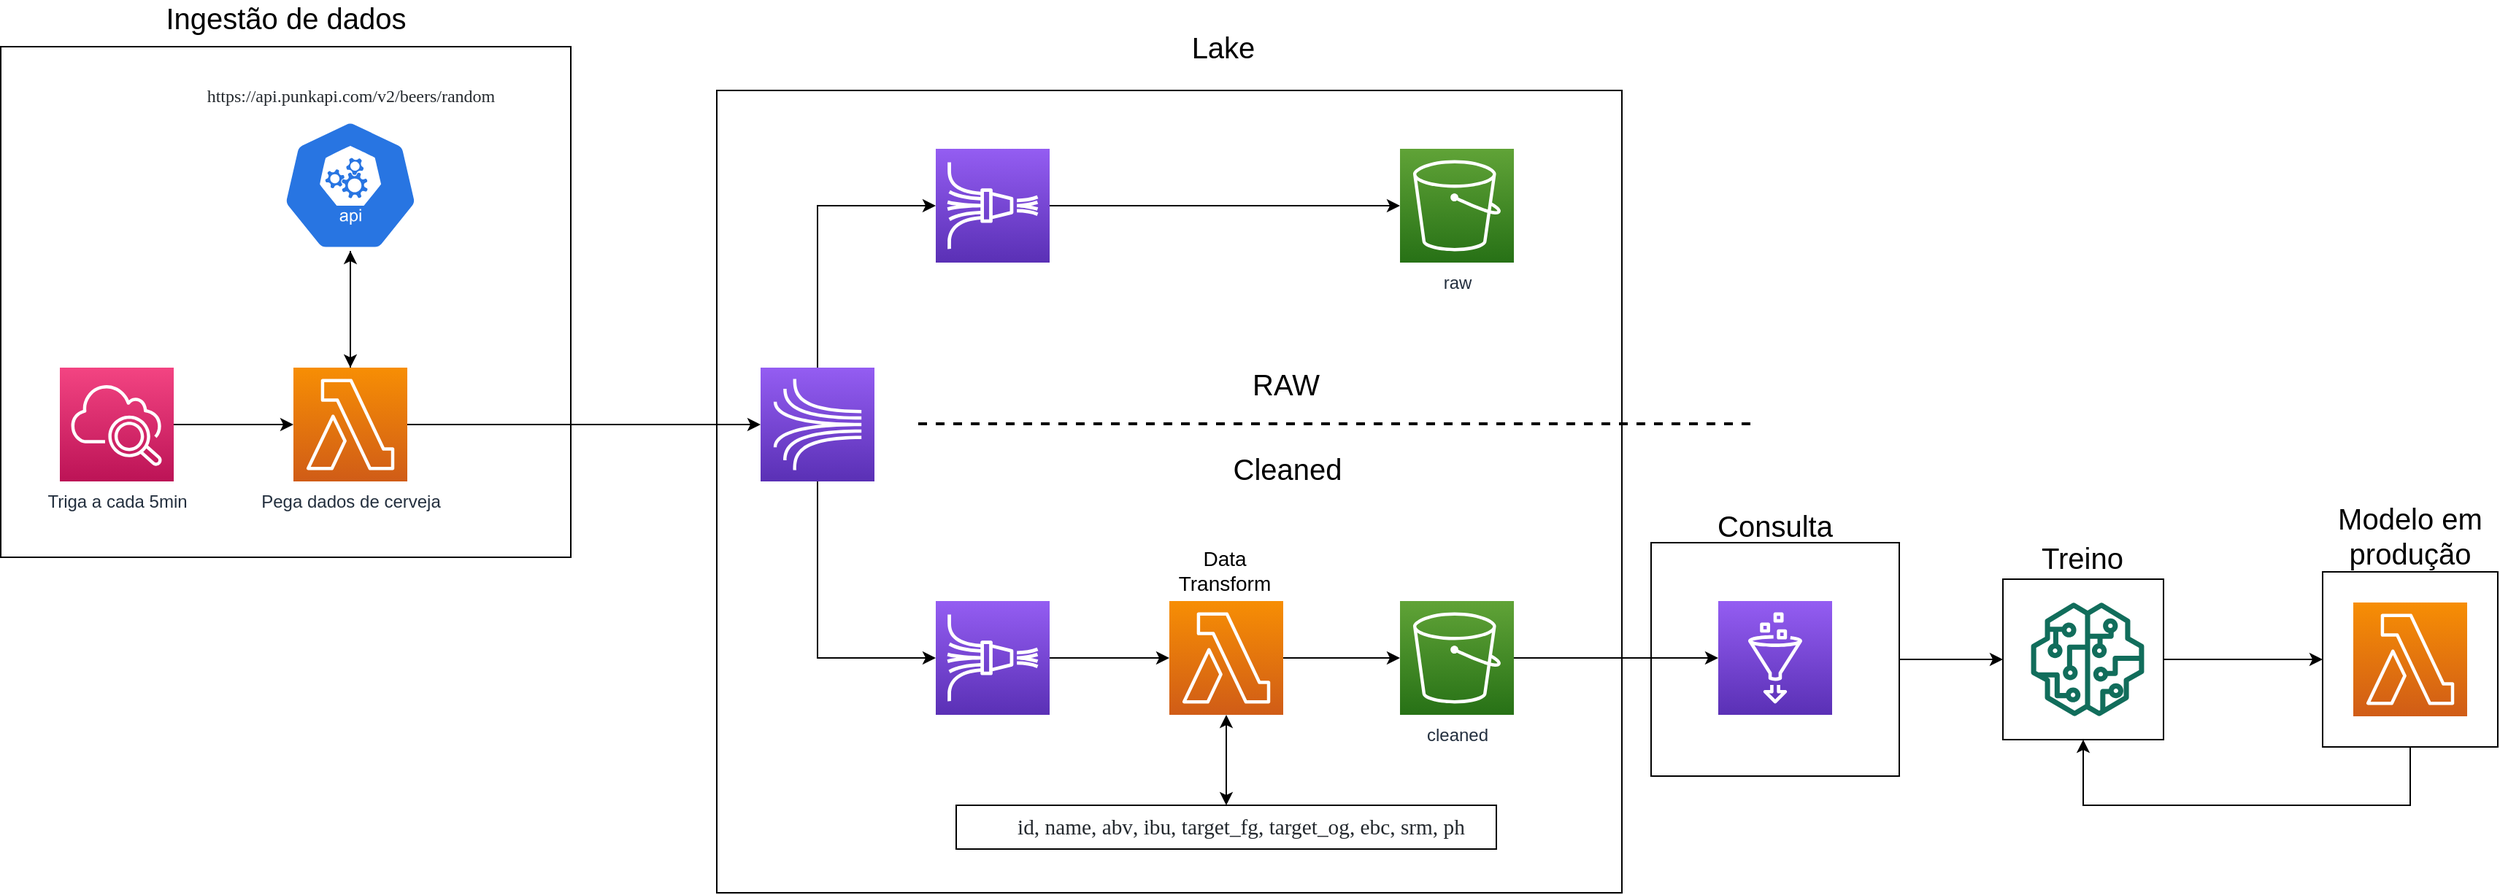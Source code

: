 <mxfile version="14.8.0" type="device"><diagram id="eSf-HQ8jPRoq7b1k3KJ9" name="Page-1"><mxGraphModel dx="2036" dy="741" grid="1" gridSize="10" guides="1" tooltips="1" connect="1" arrows="1" fold="1" page="1" pageScale="1" pageWidth="850" pageHeight="1100" math="0" shadow="0"><root><mxCell id="0"/><mxCell id="1" parent="0"/><mxCell id="8jMp1SoG8goXbfowWuez-8" style="edgeStyle=orthogonalEdgeStyle;rounded=0;orthogonalLoop=1;jettySize=auto;html=1;entryX=0;entryY=0.5;entryDx=0;entryDy=0;" edge="1" parent="1" source="LgoJjROS7iuHv-i-QRZm-46" target="8jMp1SoG8goXbfowWuez-3"><mxGeometry relative="1" as="geometry"/></mxCell><mxCell id="LgoJjROS7iuHv-i-QRZm-46" value="" style="rounded=0;whiteSpace=wrap;html=1;fontFamily=Tahoma;fontSize=12;strokeColor=#000000;fillColor=none;align=right;" parent="1" vertex="1"><mxGeometry x="970" y="440" width="170" height="160" as="geometry"/></mxCell><mxCell id="LgoJjROS7iuHv-i-QRZm-41" value="" style="rounded=0;whiteSpace=wrap;html=1;fontFamily=Tahoma;fontSize=12;strokeColor=#000000;fillColor=none;align=right;" parent="1" vertex="1"><mxGeometry x="330" y="130" width="620" height="550" as="geometry"/></mxCell><mxCell id="LgoJjROS7iuHv-i-QRZm-10" style="edgeStyle=orthogonalEdgeStyle;rounded=0;orthogonalLoop=1;jettySize=auto;html=1;entryX=0;entryY=0.5;entryDx=0;entryDy=0;entryPerimeter=0;" parent="1" source="LgoJjROS7iuHv-i-QRZm-1" target="LgoJjROS7iuHv-i-QRZm-2" edge="1"><mxGeometry relative="1" as="geometry"/></mxCell><mxCell id="LgoJjROS7iuHv-i-QRZm-1" value="Triga a cada 5min" style="points=[[0,0,0],[0.25,0,0],[0.5,0,0],[0.75,0,0],[1,0,0],[0,1,0],[0.25,1,0],[0.5,1,0],[0.75,1,0],[1,1,0],[0,0.25,0],[0,0.5,0],[0,0.75,0],[1,0.25,0],[1,0.5,0],[1,0.75,0]];points=[[0,0,0],[0.25,0,0],[0.5,0,0],[0.75,0,0],[1,0,0],[0,1,0],[0.25,1,0],[0.5,1,0],[0.75,1,0],[1,1,0],[0,0.25,0],[0,0.5,0],[0,0.75,0],[1,0.25,0],[1,0.5,0],[1,0.75,0]];outlineConnect=0;fontColor=#232F3E;gradientColor=#F34482;gradientDirection=north;fillColor=#BC1356;strokeColor=#ffffff;dashed=0;verticalLabelPosition=bottom;verticalAlign=top;align=center;html=1;fontSize=12;fontStyle=0;aspect=fixed;shape=mxgraph.aws4.resourceIcon;resIcon=mxgraph.aws4.cloudwatch_2;" parent="1" vertex="1"><mxGeometry x="-120" y="320" width="78" height="78" as="geometry"/></mxCell><mxCell id="LgoJjROS7iuHv-i-QRZm-11" style="edgeStyle=orthogonalEdgeStyle;rounded=0;orthogonalLoop=1;jettySize=auto;html=1;entryX=0;entryY=0.5;entryDx=0;entryDy=0;entryPerimeter=0;" parent="1" source="LgoJjROS7iuHv-i-QRZm-2" target="LgoJjROS7iuHv-i-QRZm-3" edge="1"><mxGeometry relative="1" as="geometry"/></mxCell><mxCell id="LgoJjROS7iuHv-i-QRZm-32" style="edgeStyle=orthogonalEdgeStyle;rounded=0;orthogonalLoop=1;jettySize=auto;html=1;entryX=0.5;entryY=1;entryDx=0;entryDy=0;entryPerimeter=0;fontSize=14;endArrow=none;endFill=0;" parent="1" source="LgoJjROS7iuHv-i-QRZm-2" target="LgoJjROS7iuHv-i-QRZm-31" edge="1"><mxGeometry relative="1" as="geometry"/></mxCell><mxCell id="LgoJjROS7iuHv-i-QRZm-2" value="Pega dados de cerveja" style="points=[[0,0,0],[0.25,0,0],[0.5,0,0],[0.75,0,0],[1,0,0],[0,1,0],[0.25,1,0],[0.5,1,0],[0.75,1,0],[1,1,0],[0,0.25,0],[0,0.5,0],[0,0.75,0],[1,0.25,0],[1,0.5,0],[1,0.75,0]];outlineConnect=0;fontColor=#232F3E;gradientColor=#F78E04;gradientDirection=north;fillColor=#D05C17;strokeColor=#ffffff;dashed=0;verticalLabelPosition=bottom;verticalAlign=top;align=center;html=1;fontSize=12;fontStyle=0;aspect=fixed;shape=mxgraph.aws4.resourceIcon;resIcon=mxgraph.aws4.lambda;" parent="1" vertex="1"><mxGeometry x="40" y="320" width="78" height="78" as="geometry"/></mxCell><mxCell id="LgoJjROS7iuHv-i-QRZm-12" style="edgeStyle=orthogonalEdgeStyle;rounded=0;orthogonalLoop=1;jettySize=auto;html=1;entryX=0;entryY=0.5;entryDx=0;entryDy=0;entryPerimeter=0;" parent="1" source="LgoJjROS7iuHv-i-QRZm-3" target="LgoJjROS7iuHv-i-QRZm-4" edge="1"><mxGeometry relative="1" as="geometry"><Array as="points"><mxPoint x="399" y="209"/></Array></mxGeometry></mxCell><mxCell id="LgoJjROS7iuHv-i-QRZm-13" style="edgeStyle=orthogonalEdgeStyle;rounded=0;orthogonalLoop=1;jettySize=auto;html=1;entryX=0;entryY=0.5;entryDx=0;entryDy=0;entryPerimeter=0;" parent="1" source="LgoJjROS7iuHv-i-QRZm-3" target="LgoJjROS7iuHv-i-QRZm-5" edge="1"><mxGeometry relative="1" as="geometry"><Array as="points"><mxPoint x="399" y="519"/></Array></mxGeometry></mxCell><mxCell id="LgoJjROS7iuHv-i-QRZm-3" value="" style="points=[[0,0,0],[0.25,0,0],[0.5,0,0],[0.75,0,0],[1,0,0],[0,1,0],[0.25,1,0],[0.5,1,0],[0.75,1,0],[1,1,0],[0,0.25,0],[0,0.5,0],[0,0.75,0],[1,0.25,0],[1,0.5,0],[1,0.75,0]];outlineConnect=0;fontColor=#232F3E;gradientColor=#945DF2;gradientDirection=north;fillColor=#5A30B5;strokeColor=#ffffff;dashed=0;verticalLabelPosition=bottom;verticalAlign=top;align=center;html=1;fontSize=12;fontStyle=0;aspect=fixed;shape=mxgraph.aws4.resourceIcon;resIcon=mxgraph.aws4.kinesis;" parent="1" vertex="1"><mxGeometry x="360" y="320" width="78" height="78" as="geometry"/></mxCell><mxCell id="LgoJjROS7iuHv-i-QRZm-14" style="edgeStyle=orthogonalEdgeStyle;rounded=0;orthogonalLoop=1;jettySize=auto;html=1;entryX=0;entryY=0.5;entryDx=0;entryDy=0;entryPerimeter=0;" parent="1" source="LgoJjROS7iuHv-i-QRZm-4" target="LgoJjROS7iuHv-i-QRZm-6" edge="1"><mxGeometry relative="1" as="geometry"/></mxCell><mxCell id="LgoJjROS7iuHv-i-QRZm-4" value="" style="points=[[0,0,0],[0.25,0,0],[0.5,0,0],[0.75,0,0],[1,0,0],[0,1,0],[0.25,1,0],[0.5,1,0],[0.75,1,0],[1,1,0],[0,0.25,0],[0,0.5,0],[0,0.75,0],[1,0.25,0],[1,0.5,0],[1,0.75,0]];outlineConnect=0;fontColor=#232F3E;gradientColor=#945DF2;gradientDirection=north;fillColor=#5A30B5;strokeColor=#ffffff;dashed=0;verticalLabelPosition=bottom;verticalAlign=top;align=center;html=1;fontSize=12;fontStyle=0;aspect=fixed;shape=mxgraph.aws4.resourceIcon;resIcon=mxgraph.aws4.kinesis_data_firehose;" parent="1" vertex="1"><mxGeometry x="480" y="170" width="78" height="78" as="geometry"/></mxCell><mxCell id="LgoJjROS7iuHv-i-QRZm-15" style="edgeStyle=orthogonalEdgeStyle;rounded=0;orthogonalLoop=1;jettySize=auto;html=1;entryX=0;entryY=0.5;entryDx=0;entryDy=0;entryPerimeter=0;" parent="1" source="LgoJjROS7iuHv-i-QRZm-5" target="LgoJjROS7iuHv-i-QRZm-8" edge="1"><mxGeometry relative="1" as="geometry"/></mxCell><mxCell id="LgoJjROS7iuHv-i-QRZm-5" value="" style="points=[[0,0,0],[0.25,0,0],[0.5,0,0],[0.75,0,0],[1,0,0],[0,1,0],[0.25,1,0],[0.5,1,0],[0.75,1,0],[1,1,0],[0,0.25,0],[0,0.5,0],[0,0.75,0],[1,0.25,0],[1,0.5,0],[1,0.75,0]];outlineConnect=0;fontColor=#232F3E;gradientColor=#945DF2;gradientDirection=north;fillColor=#5A30B5;strokeColor=#ffffff;dashed=0;verticalLabelPosition=bottom;verticalAlign=top;align=center;html=1;fontSize=12;fontStyle=0;aspect=fixed;shape=mxgraph.aws4.resourceIcon;resIcon=mxgraph.aws4.kinesis_data_firehose;" parent="1" vertex="1"><mxGeometry x="480" y="480" width="78" height="78" as="geometry"/></mxCell><mxCell id="LgoJjROS7iuHv-i-QRZm-6" value="raw" style="points=[[0,0,0],[0.25,0,0],[0.5,0,0],[0.75,0,0],[1,0,0],[0,1,0],[0.25,1,0],[0.5,1,0],[0.75,1,0],[1,1,0],[0,0.25,0],[0,0.5,0],[0,0.75,0],[1,0.25,0],[1,0.5,0],[1,0.75,0]];outlineConnect=0;fontColor=#232F3E;gradientColor=#60A337;gradientDirection=north;fillColor=#277116;strokeColor=#ffffff;dashed=0;verticalLabelPosition=bottom;verticalAlign=top;align=center;html=1;fontSize=12;fontStyle=0;aspect=fixed;shape=mxgraph.aws4.resourceIcon;resIcon=mxgraph.aws4.s3;" parent="1" vertex="1"><mxGeometry x="798" y="170" width="78" height="78" as="geometry"/></mxCell><mxCell id="LgoJjROS7iuHv-i-QRZm-17" style="edgeStyle=orthogonalEdgeStyle;rounded=0;orthogonalLoop=1;jettySize=auto;html=1;" parent="1" source="LgoJjROS7iuHv-i-QRZm-7" target="LgoJjROS7iuHv-i-QRZm-9" edge="1"><mxGeometry relative="1" as="geometry"/></mxCell><mxCell id="LgoJjROS7iuHv-i-QRZm-7" value="cleaned" style="points=[[0,0,0],[0.25,0,0],[0.5,0,0],[0.75,0,0],[1,0,0],[0,1,0],[0.25,1,0],[0.5,1,0],[0.75,1,0],[1,1,0],[0,0.25,0],[0,0.5,0],[0,0.75,0],[1,0.25,0],[1,0.5,0],[1,0.75,0]];outlineConnect=0;fontColor=#232F3E;gradientColor=#60A337;gradientDirection=north;fillColor=#277116;strokeColor=#ffffff;dashed=0;verticalLabelPosition=bottom;verticalAlign=top;align=center;html=1;fontSize=12;fontStyle=0;aspect=fixed;shape=mxgraph.aws4.resourceIcon;resIcon=mxgraph.aws4.s3;" parent="1" vertex="1"><mxGeometry x="798" y="480" width="78" height="78" as="geometry"/></mxCell><mxCell id="LgoJjROS7iuHv-i-QRZm-16" style="edgeStyle=orthogonalEdgeStyle;rounded=0;orthogonalLoop=1;jettySize=auto;html=1;" parent="1" source="LgoJjROS7iuHv-i-QRZm-8" target="LgoJjROS7iuHv-i-QRZm-7" edge="1"><mxGeometry relative="1" as="geometry"/></mxCell><mxCell id="LgoJjROS7iuHv-i-QRZm-39" style="edgeStyle=orthogonalEdgeStyle;rounded=0;orthogonalLoop=1;jettySize=auto;html=1;entryX=0.5;entryY=0;entryDx=0;entryDy=0;fontFamily=Tahoma;fontSize=12;startArrow=classic;startFill=1;endArrow=classic;endFill=1;" parent="1" source="LgoJjROS7iuHv-i-QRZm-8" target="LgoJjROS7iuHv-i-QRZm-38" edge="1"><mxGeometry relative="1" as="geometry"/></mxCell><mxCell id="LgoJjROS7iuHv-i-QRZm-8" value="" style="points=[[0,0,0],[0.25,0,0],[0.5,0,0],[0.75,0,0],[1,0,0],[0,1,0],[0.25,1,0],[0.5,1,0],[0.75,1,0],[1,1,0],[0,0.25,0],[0,0.5,0],[0,0.75,0],[1,0.25,0],[1,0.5,0],[1,0.75,0]];outlineConnect=0;fontColor=#232F3E;gradientColor=#F78E04;gradientDirection=north;fillColor=#D05C17;strokeColor=#ffffff;dashed=0;verticalLabelPosition=bottom;verticalAlign=top;align=center;html=1;fontSize=12;fontStyle=0;aspect=fixed;shape=mxgraph.aws4.resourceIcon;resIcon=mxgraph.aws4.lambda;" parent="1" vertex="1"><mxGeometry x="640" y="480" width="78" height="78" as="geometry"/></mxCell><mxCell id="LgoJjROS7iuHv-i-QRZm-9" value="" style="points=[[0,0,0],[0.25,0,0],[0.5,0,0],[0.75,0,0],[1,0,0],[0,1,0],[0.25,1,0],[0.5,1,0],[0.75,1,0],[1,1,0],[0,0.25,0],[0,0.5,0],[0,0.75,0],[1,0.25,0],[1,0.5,0],[1,0.75,0]];outlineConnect=0;fontColor=#232F3E;gradientColor=#945DF2;gradientDirection=north;fillColor=#5A30B5;strokeColor=#ffffff;dashed=0;verticalLabelPosition=bottom;verticalAlign=top;align=center;html=1;fontSize=12;fontStyle=0;aspect=fixed;shape=mxgraph.aws4.resourceIcon;resIcon=mxgraph.aws4.glue;" parent="1" vertex="1"><mxGeometry x="1016" y="480" width="78" height="78" as="geometry"/></mxCell><mxCell id="LgoJjROS7iuHv-i-QRZm-18" value="" style="endArrow=none;dashed=1;html=1;strokeWidth=2;" parent="1" edge="1"><mxGeometry width="50" height="50" relative="1" as="geometry"><mxPoint x="468" y="358.5" as="sourcePoint"/><mxPoint x="1038" y="358.5" as="targetPoint"/></mxGeometry></mxCell><mxCell id="LgoJjROS7iuHv-i-QRZm-21" value="RAW" style="text;html=1;strokeColor=none;fillColor=none;align=center;verticalAlign=middle;whiteSpace=wrap;rounded=0;fontSize=20;" parent="1" vertex="1"><mxGeometry x="700" y="321" width="40" height="20" as="geometry"/></mxCell><mxCell id="LgoJjROS7iuHv-i-QRZm-22" value="Cleaned" style="text;html=1;strokeColor=none;fillColor=none;align=center;verticalAlign=middle;whiteSpace=wrap;rounded=0;fontSize=20;" parent="1" vertex="1"><mxGeometry x="685" y="378" width="72" height="22" as="geometry"/></mxCell><mxCell id="LgoJjROS7iuHv-i-QRZm-25" value="Data Transform" style="rounded=0;whiteSpace=wrap;html=1;fontSize=14;fillColor=none;strokeColor=none;" parent="1" vertex="1"><mxGeometry x="638" y="438" width="80" height="42" as="geometry"/></mxCell><mxCell id="LgoJjROS7iuHv-i-QRZm-33" value="" style="edgeStyle=orthogonalEdgeStyle;rounded=0;orthogonalLoop=1;jettySize=auto;html=1;fontSize=14;endArrow=classic;endFill=1;startArrow=classic;startFill=1;" parent="1" source="LgoJjROS7iuHv-i-QRZm-31" target="LgoJjROS7iuHv-i-QRZm-2" edge="1"><mxGeometry relative="1" as="geometry"/></mxCell><mxCell id="LgoJjROS7iuHv-i-QRZm-31" value="" style="html=1;dashed=0;whitespace=wrap;fillColor=#2875E2;strokeColor=#ffffff;points=[[0.005,0.63,0],[0.1,0.2,0],[0.9,0.2,0],[0.5,0,0],[0.995,0.63,0],[0.72,0.99,0],[0.5,1,0],[0.28,0.99,0]];shape=mxgraph.kubernetes.icon;prIcon=api;fontSize=14;direction=east;" parent="1" vertex="1"><mxGeometry x="29" y="150" width="100" height="90" as="geometry"/></mxCell><mxCell id="LgoJjROS7iuHv-i-QRZm-34" value="&lt;span style=&quot;color: rgb(36, 41, 46); font-size: 12px; font-style: normal; font-weight: normal; letter-spacing: normal; text-indent: 0px; text-transform: none; word-spacing: 0px; background-color: rgb(255, 255, 255); text-decoration: none; display: inline; float: none;&quot;&gt;https://api.punkapi.com/v2/beers/random&lt;/span&gt;" style="text;whiteSpace=wrap;html=1;fontSize=12;align=center;fontFamily=Tahoma;" parent="1" vertex="1"><mxGeometry x="-40.5" y="120" width="239" height="30" as="geometry"/></mxCell><mxCell id="LgoJjROS7iuHv-i-QRZm-36" value="&lt;div class=&quot;page&quot; title=&quot;Page 1&quot; style=&quot;color: rgb(0 , 0 , 0) ; font-style: normal ; font-weight: normal ; letter-spacing: normal ; text-indent: 0px ; text-transform: none ; word-spacing: 0px ; text-decoration: none&quot;&gt;&lt;div class=&quot;section&quot; style=&quot;background-color: rgb(255 , 255 , 255)&quot;&gt;&lt;div class=&quot;layoutArea&quot;&gt;&lt;div class=&quot;column&quot;&gt;&lt;ul style=&quot;list-style-type: none&quot;&gt;&lt;li&gt;&lt;p&gt;&lt;br&gt;&lt;/p&gt;&lt;/li&gt;&lt;/ul&gt;&lt;/div&gt;&lt;/div&gt;&lt;/div&gt;&lt;/div&gt;" style="text;whiteSpace=wrap;html=1;fontSize=12;fontFamily=Tahoma;" parent="1" vertex="1"><mxGeometry x="483" y="600" width="387" height="50" as="geometry"/></mxCell><mxCell id="LgoJjROS7iuHv-i-QRZm-38" value="&lt;ul style=&quot;list-style-type: none&quot;&gt;&lt;li&gt;&lt;p&gt;&lt;span style=&quot;font-size: 11pt ; font-family: &amp;#34;couriernew&amp;#34; ; color: rgb(36 , 41 , 46)&quot;&gt;id&lt;/span&gt;&lt;span style=&quot;font-size: 11pt ; font-family: &amp;#34;arialmt&amp;#34; ; color: rgb(36 , 41 , 46)&quot;&gt;,&amp;nbsp;&lt;/span&gt;&lt;span style=&quot;font-size: 11pt ; font-family: &amp;#34;couriernew&amp;#34; ; color: rgb(36 , 41 , 46)&quot;&gt;name&lt;/span&gt;&lt;span style=&quot;font-size: 11pt ; font-family: &amp;#34;arialmt&amp;#34; ; color: rgb(36 , 41 , 46)&quot;&gt;,&amp;nbsp;&lt;/span&gt;&lt;span style=&quot;font-size: 11pt ; font-family: &amp;#34;couriernew&amp;#34; ; color: rgb(36 , 41 , 46)&quot;&gt;abv&lt;/span&gt;&lt;span style=&quot;font-size: 11pt ; font-family: &amp;#34;arialmt&amp;#34; ; color: rgb(36 , 41 , 46)&quot;&gt;,&amp;nbsp;&lt;/span&gt;&lt;span style=&quot;font-size: 11pt ; font-family: &amp;#34;couriernew&amp;#34; ; color: rgb(36 , 41 , 46)&quot;&gt;ibu&lt;/span&gt;&lt;span style=&quot;font-size: 11pt ; font-family: &amp;#34;arialmt&amp;#34; ; color: rgb(36 , 41 , 46)&quot;&gt;,&amp;nbsp;&lt;/span&gt;&lt;span style=&quot;font-size: 11pt ; font-family: &amp;#34;couriernew&amp;#34; ; color: rgb(36 , 41 , 46)&quot;&gt;target_fg&lt;/span&gt;&lt;span style=&quot;font-size: 11pt ; font-family: &amp;#34;arialmt&amp;#34; ; color: rgb(36 , 41 , 46)&quot;&gt;,&amp;nbsp;&lt;/span&gt;&lt;span style=&quot;font-size: 11pt ; font-family: &amp;#34;couriernew&amp;#34; ; color: rgb(36 , 41 , 46)&quot;&gt;target_og&lt;/span&gt;&lt;span style=&quot;font-size: 11pt ; font-family: &amp;#34;arialmt&amp;#34; ; color: rgb(36 , 41 , 46)&quot;&gt;,&amp;nbsp;&lt;/span&gt;&lt;span style=&quot;font-size: 11pt ; font-family: &amp;#34;couriernew&amp;#34; ; color: rgb(36 , 41 , 46)&quot;&gt;ebc&lt;/span&gt;&lt;span style=&quot;font-size: 11pt ; font-family: &amp;#34;arialmt&amp;#34; ; color: rgb(36 , 41 , 46)&quot;&gt;,&amp;nbsp;&lt;/span&gt;&lt;span style=&quot;font-size: 11pt ; font-family: &amp;#34;couriernew&amp;#34; ; color: rgb(36 , 41 , 46)&quot;&gt;srm,&lt;/span&gt;&lt;span style=&quot;font-size: 11pt ; font-family: &amp;#34;arialmt&amp;#34; ; color: rgb(36 , 41 , 46)&quot;&gt;&amp;nbsp;&lt;/span&gt;&lt;span style=&quot;font-size: 11pt ; font-family: &amp;#34;couriernew&amp;#34; ; color: rgb(36 , 41 , 46)&quot;&gt;ph&lt;/span&gt;&lt;/p&gt;&lt;/li&gt;&lt;/ul&gt;" style="rounded=0;whiteSpace=wrap;html=1;fontFamily=Tahoma;fontSize=12;strokeColor=#000000;fillColor=none;align=left;" parent="1" vertex="1"><mxGeometry x="494" y="620" width="370" height="30" as="geometry"/></mxCell><mxCell id="LgoJjROS7iuHv-i-QRZm-43" value="Lake" style="text;html=1;strokeColor=none;fillColor=none;align=center;verticalAlign=middle;whiteSpace=wrap;rounded=0;fontSize=20;" parent="1" vertex="1"><mxGeometry x="656.5" y="90" width="40" height="20" as="geometry"/></mxCell><mxCell id="LgoJjROS7iuHv-i-QRZm-44" value="" style="rounded=0;whiteSpace=wrap;html=1;fontFamily=Tahoma;fontSize=12;strokeColor=#000000;fillColor=none;align=right;" parent="1" vertex="1"><mxGeometry x="-160.5" y="100" width="390.5" height="350" as="geometry"/></mxCell><mxCell id="LgoJjROS7iuHv-i-QRZm-45" value="Ingestão de dados" style="text;html=1;strokeColor=none;fillColor=none;align=center;verticalAlign=middle;whiteSpace=wrap;rounded=0;fontSize=20;" parent="1" vertex="1"><mxGeometry x="-65.25" y="70" width="200" height="20" as="geometry"/></mxCell><mxCell id="LgoJjROS7iuHv-i-QRZm-47" value="Consulta" style="text;html=1;strokeColor=none;fillColor=none;align=center;verticalAlign=middle;whiteSpace=wrap;rounded=0;fontSize=20;" parent="1" vertex="1"><mxGeometry x="1000" y="418" width="110" height="20" as="geometry"/></mxCell><mxCell id="8jMp1SoG8goXbfowWuez-12" value="" style="group" vertex="1" connectable="0" parent="1"><mxGeometry x="1210" y="440" width="111" height="135" as="geometry"/></mxCell><mxCell id="8jMp1SoG8goXbfowWuez-11" value="" style="group" vertex="1" connectable="0" parent="8jMp1SoG8goXbfowWuez-12"><mxGeometry width="111" height="135" as="geometry"/></mxCell><mxCell id="8jMp1SoG8goXbfowWuez-3" value="" style="whiteSpace=wrap;html=1;aspect=fixed;fillColor=none;" vertex="1" parent="8jMp1SoG8goXbfowWuez-11"><mxGeometry x="1" y="25" width="110" height="110" as="geometry"/></mxCell><mxCell id="8jMp1SoG8goXbfowWuez-7" value="&lt;span style=&quot;font-size: 20px&quot;&gt;Treino&lt;/span&gt;" style="text;html=1;strokeColor=none;fillColor=none;align=center;verticalAlign=middle;whiteSpace=wrap;rounded=0;" vertex="1" parent="8jMp1SoG8goXbfowWuez-11"><mxGeometry width="111" height="20" as="geometry"/></mxCell><mxCell id="8jMp1SoG8goXbfowWuez-2" value="" style="outlineConnect=0;fontColor=#232F3E;gradientColor=none;fillColor=#116D5B;strokeColor=none;dashed=0;verticalLabelPosition=bottom;verticalAlign=top;align=center;html=1;fontSize=12;fontStyle=0;aspect=fixed;pointerEvents=1;shape=mxgraph.aws4.sagemaker_model;" vertex="1" parent="8jMp1SoG8goXbfowWuez-12"><mxGeometry x="20" y="41" width="78" height="78" as="geometry"/></mxCell><mxCell id="8jMp1SoG8goXbfowWuez-16" style="edgeStyle=orthogonalEdgeStyle;rounded=0;orthogonalLoop=1;jettySize=auto;html=1;entryX=0;entryY=0.5;entryDx=0;entryDy=0;" edge="1" parent="1" source="8jMp1SoG8goXbfowWuez-3" target="8jMp1SoG8goXbfowWuez-10"><mxGeometry relative="1" as="geometry"/></mxCell><mxCell id="8jMp1SoG8goXbfowWuez-18" value="" style="group" vertex="1" connectable="0" parent="1"><mxGeometry x="1430" y="410" width="120" height="170" as="geometry"/></mxCell><mxCell id="8jMp1SoG8goXbfowWuez-10" value="" style="whiteSpace=wrap;html=1;aspect=fixed;fillColor=none;" vertex="1" parent="8jMp1SoG8goXbfowWuez-18"><mxGeometry y="50" width="120" height="120" as="geometry"/></mxCell><mxCell id="8jMp1SoG8goXbfowWuez-1" value="" style="points=[[0,0,0],[0.25,0,0],[0.5,0,0],[0.75,0,0],[1,0,0],[0,1,0],[0.25,1,0],[0.5,1,0],[0.75,1,0],[1,1,0],[0,0.25,0],[0,0.5,0],[0,0.75,0],[1,0.25,0],[1,0.5,0],[1,0.75,0]];outlineConnect=0;fontColor=#232F3E;gradientColor=#F78E04;gradientDirection=north;fillColor=#D05C17;strokeColor=#ffffff;dashed=0;verticalLabelPosition=bottom;verticalAlign=top;align=center;html=1;fontSize=12;fontStyle=0;aspect=fixed;shape=mxgraph.aws4.resourceIcon;resIcon=mxgraph.aws4.lambda;" vertex="1" parent="8jMp1SoG8goXbfowWuez-18"><mxGeometry x="21" y="71" width="78" height="78" as="geometry"/></mxCell><mxCell id="8jMp1SoG8goXbfowWuez-13" value="Modelo em produção" style="text;html=1;strokeColor=none;fillColor=none;align=center;verticalAlign=middle;whiteSpace=wrap;rounded=0;fontSize=20;" vertex="1" parent="8jMp1SoG8goXbfowWuez-18"><mxGeometry x="1.25" width="117.5" height="50" as="geometry"/></mxCell><mxCell id="8jMp1SoG8goXbfowWuez-19" style="edgeStyle=orthogonalEdgeStyle;rounded=0;orthogonalLoop=1;jettySize=auto;html=1;exitX=0.5;exitY=1;exitDx=0;exitDy=0;exitPerimeter=0;" edge="1" parent="8jMp1SoG8goXbfowWuez-18" source="8jMp1SoG8goXbfowWuez-1" target="8jMp1SoG8goXbfowWuez-1"><mxGeometry relative="1" as="geometry"/></mxCell><mxCell id="8jMp1SoG8goXbfowWuez-20" style="edgeStyle=orthogonalEdgeStyle;rounded=0;orthogonalLoop=1;jettySize=auto;html=1;entryX=0.5;entryY=1;entryDx=0;entryDy=0;" edge="1" parent="1" source="8jMp1SoG8goXbfowWuez-10" target="8jMp1SoG8goXbfowWuez-3"><mxGeometry relative="1" as="geometry"><Array as="points"><mxPoint x="1490" y="620"/><mxPoint x="1266" y="620"/></Array></mxGeometry></mxCell></root></mxGraphModel></diagram></mxfile>